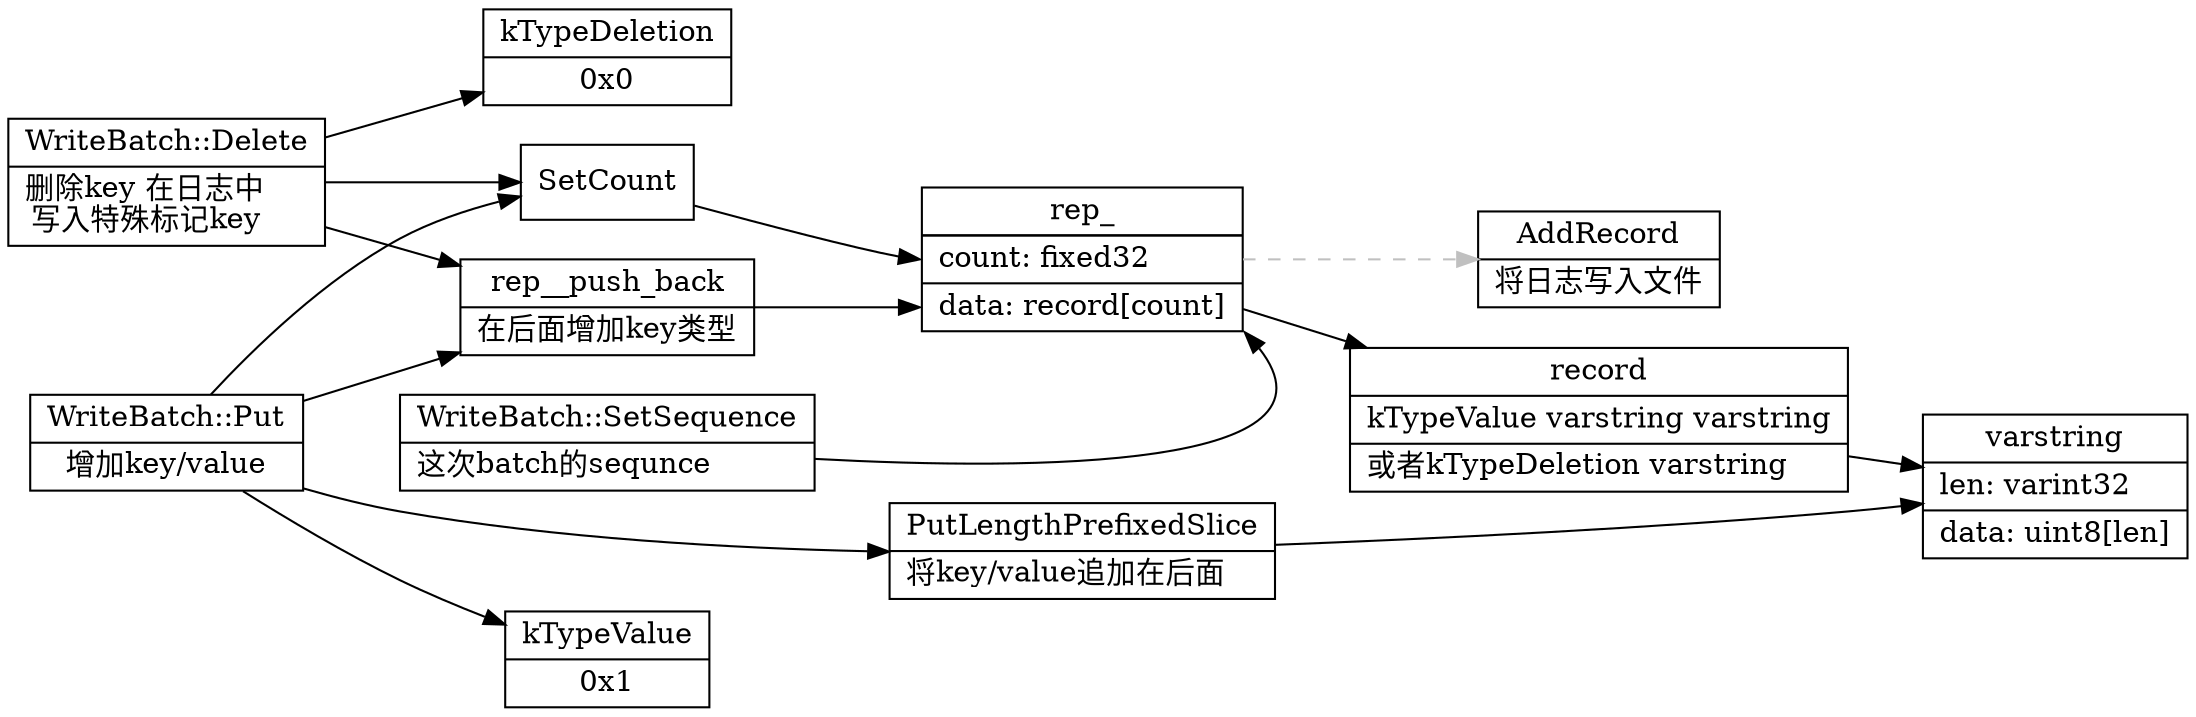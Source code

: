 digraph write_batch{
  node[shape=box;];
  newrank=true;
  rankdir=LR;
  rep_[
    shape="record";
    label="{{
      rep_|
      最后写入日志中的slice
      <sequnce> sequence: fixed64\l|
      <count> count: fixed32\l|
      <data> data: record[count]
    }}";
  ];
  record[
    shape="record";
    label="{{
      record|
        kTypeValue varstring varstring\l|
        或者kTypeDeletion varstring\l
    }}";
  ];
  varstring[
    shape="record";
    label="{{
      varstring|
      len: varint32\l|
      data: uint8[len]\l
    }}";
  ];
  rep__push_back[
    shape="record";
    label="{{
      rep__push_back|
      在后面增加key类型\l
    }}";
  ];
  PutLengthPrefixedSlice[
    shape="record";
    label="{{
      PutLengthPrefixedSlice|
      将key/value追加在后面\l
    }}";
  ];
  WriteBatch_Put[
    shape="record";
    label="{{
      WriteBatch::Put|
      增加key/value
    }}";
  ];
  SetSequence -> rep_:sequence;
  WriteBatch_Delete[
    shape="record";
    label="{{
      WriteBatch::Delete|
      删除key 在日志中\l 
      写入特殊标记key\l
    }}";
  ];
  SetSequence[
    shape="record";
    label="{{
      WriteBatch::SetSequence|
      这次batch的sequnce\l
    }}";
  ];
  kTypeDeletion[
    shape="record";
    label="{{
      kTypeDeletion|
      0x0
    }}";
  ];
  kTypeValue[
    shape="record";
    label="{{
      kTypeValue|
      0x1
    }}";
  ];
  SetCount -> rep_:count;
  rep_ -> record -> varstring;
  PutLengthPrefixedSlice -> varstring;
  rep_ -> AddRecord[style=dashed;color=gray];
  AddRecord[
    shape="record";
    label="{{
      AddRecord|
      将日志写入文件\l
    }}";
  ];

  WriteBatch_Put -> {
    SetCount;
    kTypeValue;
    rep__push_back;
    PutLengthPrefixedSlice;
  }
  WriteBatch_Delete ->  {
    SetCount;
    kTypeDeletion;
    rep__push_back;
  }
  rep__push_back -> rep_:data;
}
